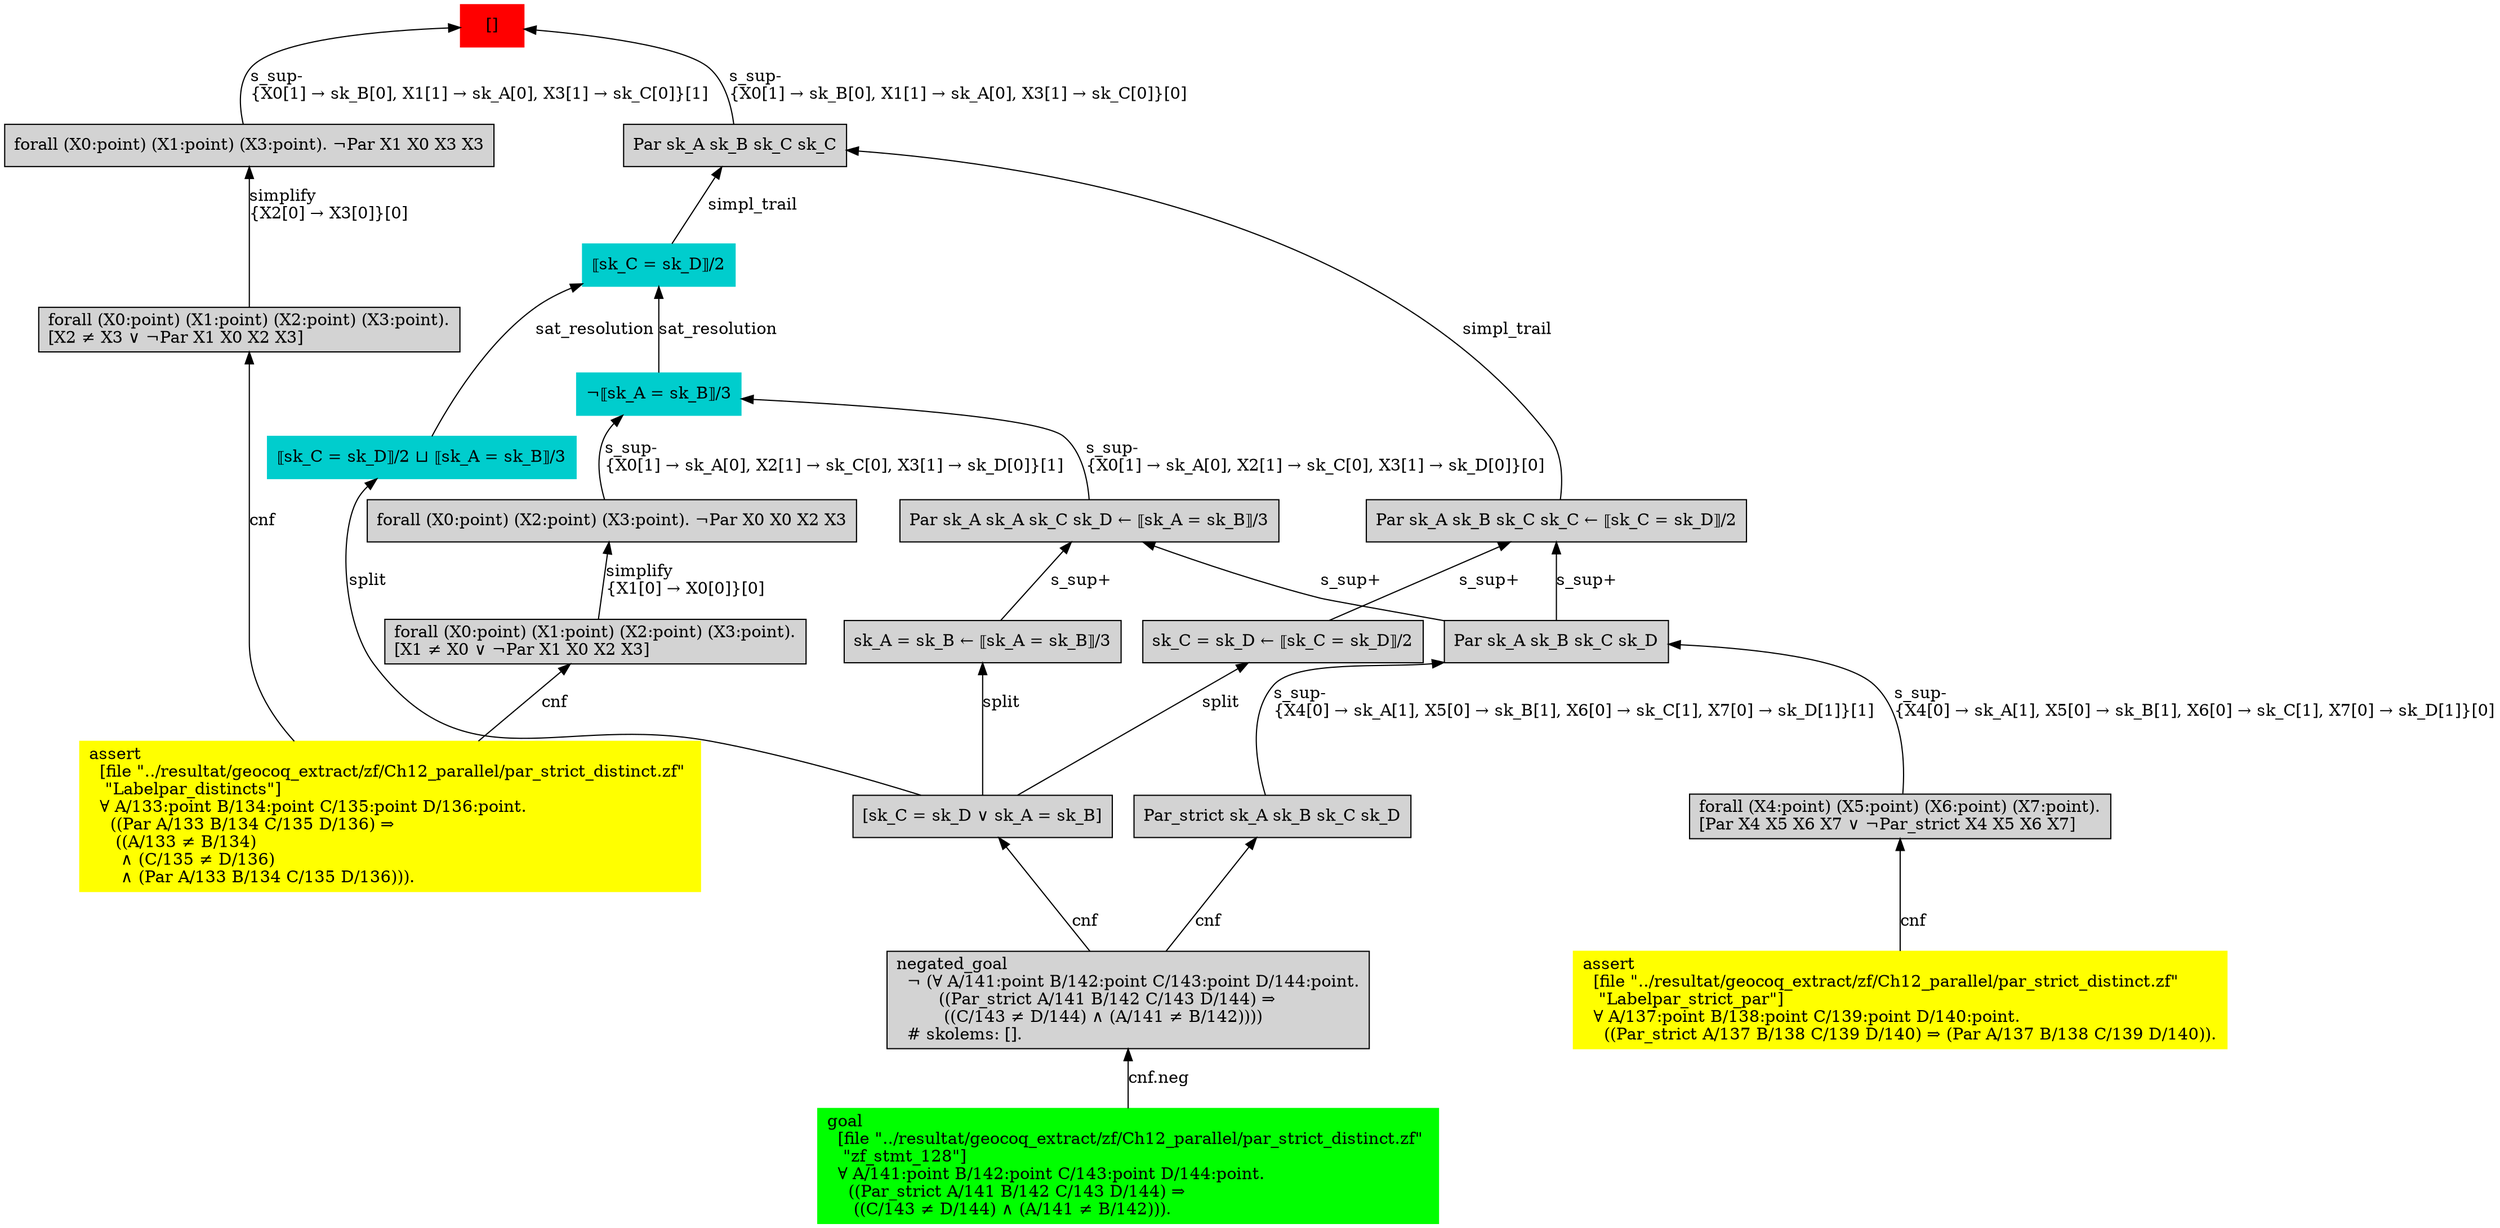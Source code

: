 digraph "unsat_graph" {
  vertex_0 [color=red, label="[]", shape=box, style=filled];
  vertex_0 -> vertex_1 [label="s_sup-\l\{X0[1] → sk_B[0], X1[1] → sk_A[0], X3[1] → sk_C[0]\}[1]\l", dir="back"];
  vertex_1 [shape=box, label="forall (X0:point) (X1:point) (X3:point). ¬Par X1 X0 X3 X3\l", style=filled];
  vertex_1 -> vertex_2 [label="simplify\l\{X2[0] → X3[0]\}[0]\l", dir="back"];
  vertex_2 [shape=box, label="forall (X0:point) (X1:point) (X2:point) (X3:point).\l[X2 ≠ X3 ∨ ¬Par X1 X0 X2 X3]\l", style=filled];
  vertex_2 -> vertex_3 [label="cnf", dir="back"];
  vertex_3 [color=yellow, shape=box, label="assert\l  [file \"../resultat/geocoq_extract/zf/Ch12_parallel/par_strict_distinct.zf\" \l   \"Labelpar_distincts\"]\l  ∀ A/133:point B/134:point C/135:point D/136:point.\l    ((Par A/133 B/134 C/135 D/136) ⇒\l     ((A/133 ≠ B/134)\l      ∧ (C/135 ≠ D/136)\l      ∧ (Par A/133 B/134 C/135 D/136))).\l", style=filled];
  vertex_0 -> vertex_4 [label="s_sup-\l\{X0[1] → sk_B[0], X1[1] → sk_A[0], X3[1] → sk_C[0]\}[0]\l", dir="back"];
  vertex_4 [shape=box, label="Par sk_A sk_B sk_C sk_C\l", style=filled];
  vertex_4 -> vertex_5 [label="simpl_trail", dir="back"];
  vertex_5 [color=cyan3, shape=box, label="⟦sk_C = sk_D⟧/2\l", style=filled];
  vertex_5 -> vertex_6 [label="sat_resolution", dir="back"];
  vertex_6 [color=cyan3, shape=box, label="¬⟦sk_A = sk_B⟧/3\l", style=filled];
  vertex_6 -> vertex_7 [label="s_sup-\l\{X0[1] → sk_A[0], X2[1] → sk_C[0], X3[1] → sk_D[0]\}[1]\l", dir="back"];
  vertex_7 [shape=box, label="forall (X0:point) (X2:point) (X3:point). ¬Par X0 X0 X2 X3\l", style=filled];
  vertex_7 -> vertex_8 [label="simplify\l\{X1[0] → X0[0]\}[0]\l", dir="back"];
  vertex_8 [shape=box, label="forall (X0:point) (X1:point) (X2:point) (X3:point).\l[X1 ≠ X0 ∨ ¬Par X1 X0 X2 X3]\l", style=filled];
  vertex_8 -> vertex_3 [label="cnf", dir="back"];
  vertex_6 -> vertex_9 [label="s_sup-\l\{X0[1] → sk_A[0], X2[1] → sk_C[0], X3[1] → sk_D[0]\}[0]\l", dir="back"];
  vertex_9 [shape=box, label="Par sk_A sk_A sk_C sk_D ← ⟦sk_A = sk_B⟧/3\l", style=filled];
  vertex_9 -> vertex_10 [label="s_sup+\l", dir="back"];
  vertex_10 [shape=box, label="Par sk_A sk_B sk_C sk_D\l", style=filled];
  vertex_10 -> vertex_11 [label="s_sup-\l\{X4[0] → sk_A[1], X5[0] → sk_B[1], X6[0] → sk_C[1], X7[0] → sk_D[1]\}[0]\l", dir="back"];
  vertex_11 [shape=box, label="forall (X4:point) (X5:point) (X6:point) (X7:point).\l[Par X4 X5 X6 X7 ∨ ¬Par_strict X4 X5 X6 X7]\l", style=filled];
  vertex_11 -> vertex_12 [label="cnf", dir="back"];
  vertex_12 [color=yellow, shape=box, label="assert\l  [file \"../resultat/geocoq_extract/zf/Ch12_parallel/par_strict_distinct.zf\" \l   \"Labelpar_strict_par\"]\l  ∀ A/137:point B/138:point C/139:point D/140:point.\l    ((Par_strict A/137 B/138 C/139 D/140) ⇒ (Par A/137 B/138 C/139 D/140)).\l", style=filled];
  vertex_10 -> vertex_13 [label="s_sup-\l\{X4[0] → sk_A[1], X5[0] → sk_B[1], X6[0] → sk_C[1], X7[0] → sk_D[1]\}[1]\l", dir="back"];
  vertex_13 [shape=box, label="Par_strict sk_A sk_B sk_C sk_D\l", style=filled];
  vertex_13 -> vertex_14 [label="cnf", dir="back"];
  vertex_14 [shape=box, label="negated_goal\l  ¬ (∀ A/141:point B/142:point C/143:point D/144:point.\l        ((Par_strict A/141 B/142 C/143 D/144) ⇒\l         ((C/143 ≠ D/144) ∧ (A/141 ≠ B/142))))\l  # skolems: [].\l", style=filled];
  vertex_14 -> vertex_15 [label="cnf.neg", dir="back"];
  vertex_15 [color=green, shape=box, label="goal\l  [file \"../resultat/geocoq_extract/zf/Ch12_parallel/par_strict_distinct.zf\" \l   \"zf_stmt_128\"]\l  ∀ A/141:point B/142:point C/143:point D/144:point.\l    ((Par_strict A/141 B/142 C/143 D/144) ⇒\l     ((C/143 ≠ D/144) ∧ (A/141 ≠ B/142))).\l", style=filled];
  vertex_9 -> vertex_16 [label="s_sup+\l", dir="back"];
  vertex_16 [shape=box, label="sk_A = sk_B ← ⟦sk_A = sk_B⟧/3\l", style=filled];
  vertex_16 -> vertex_17 [label="split", dir="back"];
  vertex_17 [shape=box, label="[sk_C = sk_D ∨ sk_A = sk_B]\l", style=filled];
  vertex_17 -> vertex_14 [label="cnf", dir="back"];
  vertex_5 -> vertex_18 [label="sat_resolution", dir="back"];
  vertex_18 [color=cyan3, shape=box, label="⟦sk_C = sk_D⟧/2 ⊔ ⟦sk_A = sk_B⟧/3\l", style=filled];
  vertex_18 -> vertex_17 [label="split", dir="back"];
  vertex_4 -> vertex_19 [label="simpl_trail", dir="back"];
  vertex_19 [shape=box, label="Par sk_A sk_B sk_C sk_C ← ⟦sk_C = sk_D⟧/2\l", style=filled];
  vertex_19 -> vertex_10 [label="s_sup+\l", dir="back"];
  vertex_19 -> vertex_20 [label="s_sup+\l", dir="back"];
  vertex_20 [shape=box, label="sk_C = sk_D ← ⟦sk_C = sk_D⟧/2\l", style=filled];
  vertex_20 -> vertex_17 [label="split", dir="back"];
  }


